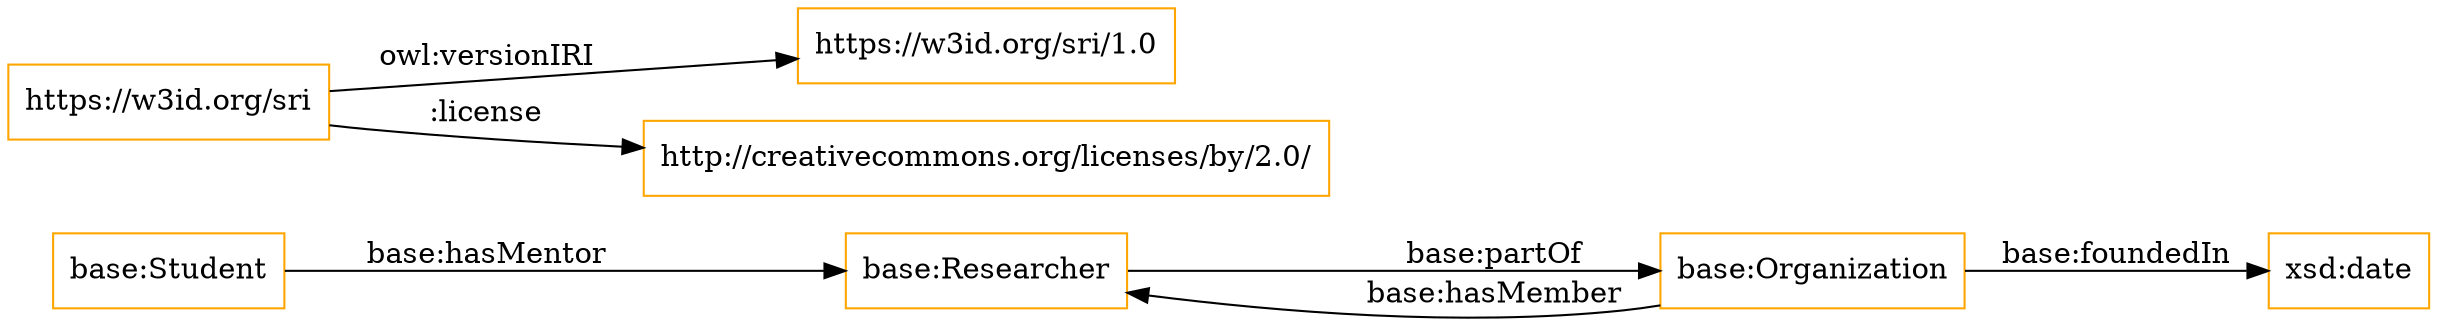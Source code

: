digraph ar2dtool_diagram { 
rankdir=LR;
size="1501"
node [shape = rectangle, color="orange"]; "base:Student" "base:Researcher" "base:Organization" ; /*classes style*/
	"https://w3id.org/sri" -> "https://w3id.org/sri/1.0" [ label = "owl:versionIRI" ];
	"https://w3id.org/sri" -> "http://creativecommons.org/licenses/by/2.0/" [ label = ":license" ];
	"base:Researcher" -> "base:Organization" [ label = "base:partOf" ];
	"base:Student" -> "base:Researcher" [ label = "base:hasMentor" ];
	"base:Organization" -> "base:Researcher" [ label = "base:hasMember" ];
	"base:Organization" -> "xsd:date" [ label = "base:foundedIn" ];

}
